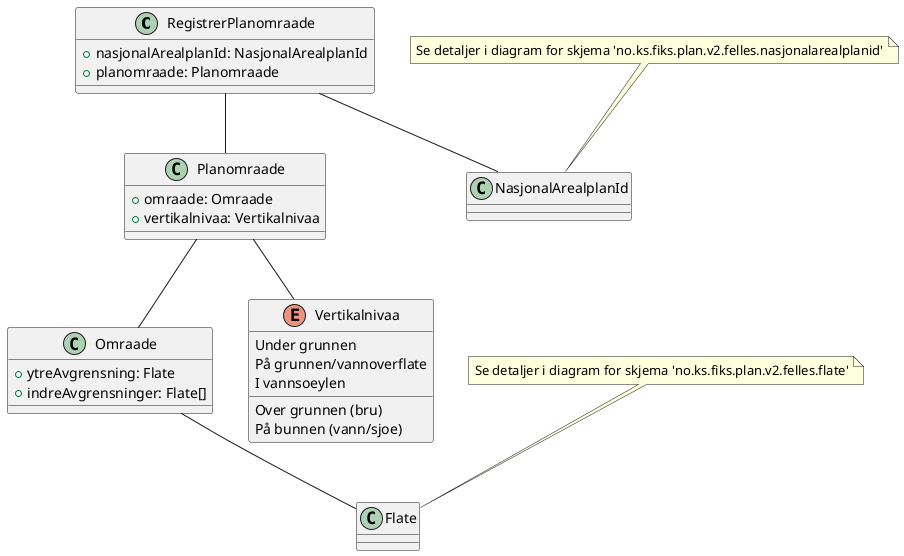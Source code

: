 @startuml

class RegistrerPlanomraade {
    +nasjonalArealplanId: NasjonalArealplanId
    +planomraade: Planomraade
}

class Planomraade {
    +omraade: Omraade
    +vertikalnivaa: Vertikalnivaa
}

class Omraade {
    +ytreAvgrensning: Flate
    +indreAvgrensninger: Flate[]
}

enum Vertikalnivaa {
    Under grunnen
    På grunnen/vannoverflate
    Over grunnen (bru)
    På bunnen (vann/sjoe)
    I vannsoeylen
}

RegistrerPlanomraade -- Planomraade
RegistrerPlanomraade -- NasjonalArealplanId
Planomraade -- Omraade
Planomraade -- Vertikalnivaa
Omraade -- Flate

note top of Flate : Se detaljer i diagram for skjema 'no.ks.fiks.plan.v2.felles.flate'
note top of NasjonalArealplanId : Se detaljer i diagram for skjema 'no.ks.fiks.plan.v2.felles.nasjonalarealplanid'

@enduml